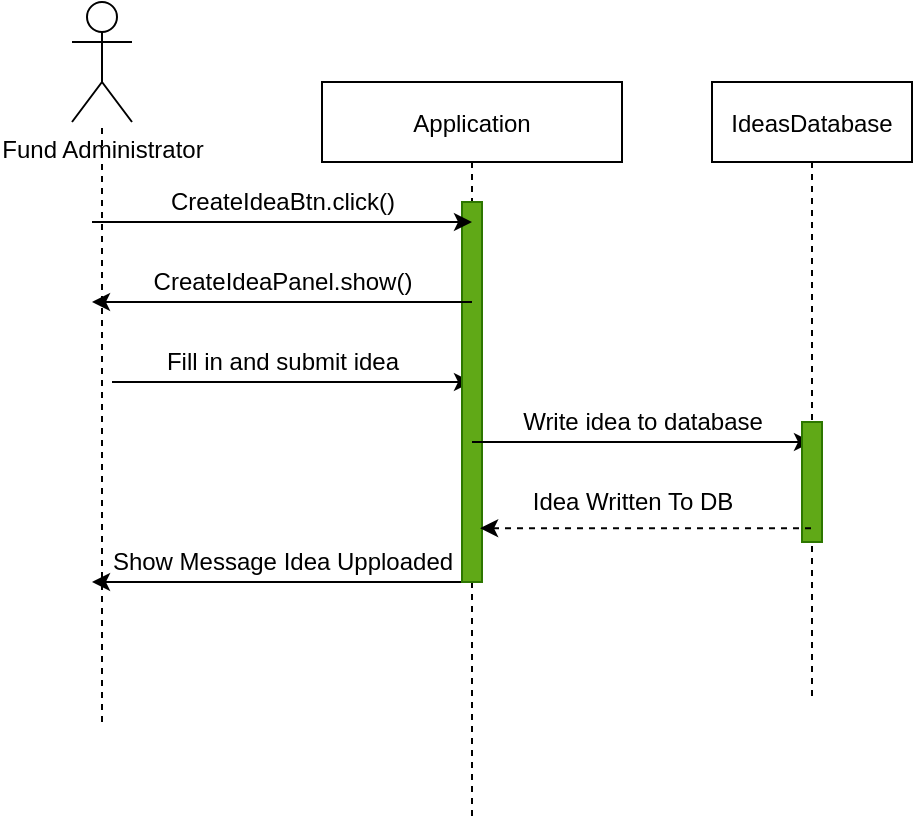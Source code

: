<mxfile>
    <diagram id="c-7Xjl0j7siq4Agj8ALJ" name="Page-1">
        <mxGraphModel dx="1172" dy="782" grid="1" gridSize="10" guides="1" tooltips="1" connect="1" arrows="1" fold="1" page="1" pageScale="1" pageWidth="827" pageHeight="1169" math="0" shadow="0">
            <root>
                <mxCell id="0"/>
                <mxCell id="1" parent="0"/>
                <mxCell id="2" value="Application" style="shape=umlLifeline;perimeter=lifelinePerimeter;container=1;collapsible=0;recursiveResize=0;rounded=0;shadow=0;strokeWidth=1;" vertex="1" parent="1">
                    <mxGeometry x="275.0" y="220" width="150" height="370" as="geometry"/>
                </mxCell>
                <mxCell id="30" value="" style="endArrow=classic;html=1;" edge="1" parent="2">
                    <mxGeometry width="50" height="50" relative="1" as="geometry">
                        <mxPoint x="-105.0" y="150" as="sourcePoint"/>
                        <mxPoint x="75.0" y="150" as="targetPoint"/>
                    </mxGeometry>
                </mxCell>
                <mxCell id="31" value="Fill in and submit idea" style="text;html=1;align=center;verticalAlign=middle;resizable=0;points=[];autosize=1;strokeColor=none;fillColor=none;" vertex="1" parent="2">
                    <mxGeometry x="-85" y="130" width="130" height="20" as="geometry"/>
                </mxCell>
                <mxCell id="36" value="" style="endArrow=classic;html=1;" edge="1" parent="2">
                    <mxGeometry width="50" height="50" relative="1" as="geometry">
                        <mxPoint x="75.0" y="250" as="sourcePoint"/>
                        <mxPoint x="-115.0" y="250" as="targetPoint"/>
                    </mxGeometry>
                </mxCell>
                <mxCell id="38" value="" style="rounded=0;whiteSpace=wrap;html=1;fillColor=#60a917;fontColor=#ffffff;strokeColor=#2D7600;" vertex="1" parent="2">
                    <mxGeometry x="70" y="60" width="10" height="190" as="geometry"/>
                </mxCell>
                <mxCell id="10" value="IdeasDatabase" style="shape=umlLifeline;perimeter=lifelinePerimeter;container=1;collapsible=0;recursiveResize=0;rounded=0;shadow=0;strokeWidth=1;" vertex="1" parent="1">
                    <mxGeometry x="470" y="220" width="100" height="310" as="geometry"/>
                </mxCell>
                <mxCell id="11" value="" style="endArrow=classic;html=1;" edge="1" parent="10">
                    <mxGeometry width="50" height="50" relative="1" as="geometry">
                        <mxPoint x="-120.0" y="110" as="sourcePoint"/>
                        <mxPoint x="-310.0" y="110" as="targetPoint"/>
                    </mxGeometry>
                </mxCell>
                <mxCell id="32" value="" style="endArrow=classic;html=1;" edge="1" parent="10">
                    <mxGeometry width="50" height="50" relative="1" as="geometry">
                        <mxPoint x="-120.0" y="180" as="sourcePoint"/>
                        <mxPoint x="50.0" y="180" as="targetPoint"/>
                    </mxGeometry>
                </mxCell>
                <mxCell id="33" value="Write idea to database" style="text;html=1;align=center;verticalAlign=middle;resizable=0;points=[];autosize=1;strokeColor=none;fillColor=none;" vertex="1" parent="10">
                    <mxGeometry x="-105" y="160" width="140" height="20" as="geometry"/>
                </mxCell>
                <mxCell id="39" value="" style="rounded=0;whiteSpace=wrap;html=1;fillColor=#60a917;fontColor=#ffffff;strokeColor=#2D7600;" vertex="1" parent="10">
                    <mxGeometry x="45" y="170" width="10" height="60" as="geometry"/>
                </mxCell>
                <mxCell id="14" value="&lt;font face=&quot;helvetica&quot;&gt;Fund Administrator&lt;/font&gt;" style="shape=umlActor;verticalLabelPosition=bottom;verticalAlign=top;html=1;outlineConnect=0;" vertex="1" parent="1">
                    <mxGeometry x="150.0" y="180" width="30" height="60" as="geometry"/>
                </mxCell>
                <mxCell id="15" value="" style="endArrow=none;dashed=1;html=1;" edge="1" parent="1" target="14">
                    <mxGeometry width="50" height="50" relative="1" as="geometry">
                        <mxPoint x="165.0" y="540" as="sourcePoint"/>
                        <mxPoint x="200.0" y="350" as="targetPoint"/>
                    </mxGeometry>
                </mxCell>
                <mxCell id="16" value="" style="endArrow=classic;html=1;" edge="1" parent="1">
                    <mxGeometry width="50" height="50" relative="1" as="geometry">
                        <mxPoint x="160.0" y="290" as="sourcePoint"/>
                        <mxPoint x="350.0" y="290" as="targetPoint"/>
                    </mxGeometry>
                </mxCell>
                <mxCell id="17" value="CreateIdeaBtn.click()" style="text;html=1;align=center;verticalAlign=middle;resizable=0;points=[];autosize=1;strokeColor=none;fillColor=none;" vertex="1" parent="1">
                    <mxGeometry x="190.0" y="270" width="130" height="20" as="geometry"/>
                </mxCell>
                <mxCell id="29" value="CreateIdeaPanel.show()" style="text;html=1;align=center;verticalAlign=middle;resizable=0;points=[];autosize=1;strokeColor=none;fillColor=none;" vertex="1" parent="1">
                    <mxGeometry x="185" y="310" width="140" height="20" as="geometry"/>
                </mxCell>
                <mxCell id="34" value="" style="endArrow=classic;html=1;entryX=0.527;entryY=0.603;entryDx=0;entryDy=0;entryPerimeter=0;dashed=1;" edge="1" parent="1" source="10" target="2">
                    <mxGeometry width="50" height="50" relative="1" as="geometry">
                        <mxPoint x="360" y="410" as="sourcePoint"/>
                        <mxPoint x="530" y="410" as="targetPoint"/>
                    </mxGeometry>
                </mxCell>
                <mxCell id="35" value="Idea Written To DB" style="text;html=1;align=center;verticalAlign=middle;resizable=0;points=[];autosize=1;strokeColor=none;fillColor=none;" vertex="1" parent="1">
                    <mxGeometry x="370" y="420" width="120" height="20" as="geometry"/>
                </mxCell>
                <mxCell id="37" value="Show Message Idea Upploaded" style="text;html=1;align=center;verticalAlign=middle;resizable=0;points=[];autosize=1;strokeColor=none;fillColor=none;" vertex="1" parent="1">
                    <mxGeometry x="160" y="450" width="190" height="20" as="geometry"/>
                </mxCell>
            </root>
        </mxGraphModel>
    </diagram>
</mxfile>